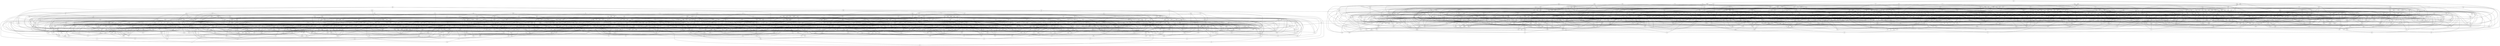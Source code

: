 graph {
  bbc -- dfj;
  bbc -- jkc;
  bbc -- lmb;
  bbc -- ltm;
  bbc -- psz;
  bbh -- gqr;
  bbh -- krt;
  bbh -- njv;
  bbh -- qkt;
  bbq -- dkm;
  bbq -- lrp;
  bbq -- pdb;
  bbq -- qfm;
  bbq -- rkh;
  bbq -- tlf;
  bbq -- xqk;
  bbt -- gpj;
  bbt -- grk;
  bbt -- gtt;
  bbt -- sgh;
  bcd -- bcm;
  bcd -- glv;
  bcd -- msr;
  bcd -- njs;
  bcj -- brg;
  bcj -- fzf;
  bcj -- rmm;
  bcj -- tct;
  bcm -- jjg;
  bcm -- scb;
  bcm -- sdk;
  bcm -- ttm;
  bcp -- bsq;
  bcp -- gnq;
  bcp -- grd;
  bcp -- gsr;
  bcp -- hrm;
  bcp -- rnk;
  bdf -- cvl;
  bdf -- gns;
  bdf -- hqg;
  bdf -- tlf;
  bdf -- xth;
  bdj -- dhf;
  bdj -- fhk;
  bdj -- hnq;
  bdj -- qgm;
  bdl -- cpn;
  bdl -- fcd;
  bdl -- hsf;
  bdl -- mfr;
  bdl -- xqs;
  bdq -- fxm;
  bdq -- psc;
  bdq -- qxt;
  bdq -- rhn;
  bdr -- fvz;
  bdr -- nxt;
  bdr -- qjh;
  bdr -- rqv;
  bfb -- gsc;
  bfb -- jzr;
  bfb -- mzf;
  bfb -- xfv;
  bfh -- czc;
  bfh -- lgg;
  bfh -- mbj;
  bfh -- xnd;
  bfj -- lrx;
  bfj -- nrn;
  bfj -- pvq;
  bfj -- xpf;
  bfk -- cbp;
  bfk -- cqd;
  bfk -- mlp;
  bfk -- vtz;
  bfn -- dxl;
  bfn -- hsr;
  bfn -- qrv;
  bfn -- ttn;
  bft -- rzq;
  bft -- vpz;
  bft -- xhh;
  bft -- zpl;
  bfx -- mpt;
  bfx -- pzj;
  bfx -- qsr;
  bfx -- sbl;
  bfx -- zbv;
  bfz -- dkm;
  bfz -- gbx;
  bfz -- qqg;
  bfz -- zjp;
  bgj -- dhl;
  bgj -- fkj;
  bgj -- ljt;
  bgj -- qgj;
  bgl -- mjn;
  bgl -- nxs;
  bgl -- vkv;
  bgl -- xjg;
  bgq -- gxd;
  bgq -- lzb;
  bgq -- qxc;
  bgq -- sqs;
  bhj -- mzf;
  bhj -- pkc;
  bhj -- rts;
  bhj -- smm;
  bhj -- zpr;
  bhs -- ggj;
  bhs -- ggr;
  bhs -- gkv;
  bhs -- mns;
  bjf -- cfg;
  bjf -- dsp;
  bjf -- ljf;
  bjf -- ljz;
  bjf -- lkr;
  bjk -- dhp;
  bjk -- hvx;
  bjk -- mqf;
  bjk -- sgc;
  bjk -- vkg;
  bjr -- jsd;
  bjr -- rkd;
  bjr -- vvj;
  bjr -- zbx;
  bkf -- cqd;
  bkf -- fmh;
  bkf -- fnk;
  bkf -- mcz;
  bkf -- nth;
  bkf -- rtc;
  bkj -- bzq;
  bkj -- nsc;
  bkj -- pzg;
  bkj -- sqp;
  bkj -- vhd;
  bkl -- cpb;
  bkl -- dkl;
  bkl -- hdv;
  bkl -- ntb;
  bkl -- xcf;
  bkq -- chr;
  bkq -- czz;
  bkq -- lgt;
  bkq -- szj;
  bkq -- vcg;
  bkv -- kjt;
  bkv -- kvg;
  bkv -- nhs;
  bkv -- nqc;
  blg -- gbx;
  blg -- mnp;
  blg -- xss;
  blg -- zvd;
  blh -- fxj;
  blh -- hrz;
  blh -- ksk;
  blh -- ljb;
  blh -- rnr;
  blj -- bpf;
  blj -- fdf;
  blj -- fkj;
  blj -- rlf;
  blk -- mlz;
  blk -- nzx;
  blk -- phv;
  blk -- xzh;
  blk -- zqm;
  bll -- dnf;
  bll -- mlp;
  bll -- tkq;
  bll -- xzj;
  bln -- rtc;
  bln -- tjp;
  bln -- zkr;
  bln -- zmx;
  blt -- hrh;
  blt -- tfb;
  blt -- tmf;
  blt -- xzm;
  blv -- kxg;
  blv -- mmk;
  blv -- qnm;
  blv -- qrc;
  bmb -- fzc;
  bmb -- jpk;
  bmb -- pkc;
  bmb -- vjn;
  bmd -- bsj;
  bmd -- cvc;
  bmd -- fhq;
  bmd -- ksk;
  bmd -- ngp;
  bmf -- mmq;
  bmf -- rtc;
  bmf -- xgr;
  bmf -- xzk;
  bmr -- lmz;
  bmr -- mph;
  bmr -- tcn;
  bmr -- xrn;
  bnj -- bvl;
  bnj -- kpc;
  bnj -- lrf;
  bnj -- spl;
  bnj -- trk;
  bnk -- cmn;
  bnk -- hdq;
  bnk -- ntt;
  bnk -- qsk;
  bns -- jpn;
  bns -- kxh;
  bns -- lkv;
  bns -- vnr;
  bpf -- lvp;
  bpf -- tjf;
  bpf -- ttm;
  bpg -- ckx;
  bpg -- cmf;
  bpg -- pkc;
  bpg -- plb;
  bpt -- jrr;
  bpt -- plj;
  bpt -- tdr;
  bpt -- tmb;
  bqd -- nsc;
  bqd -- rdb;
  bqd -- xpl;
  bqd -- zdx;
  bqf -- fpc;
  bqf -- fqf;
  bqf -- llk;
  bqf -- qlx;
  bqf -- vjz;
  bqh -- lkg;
  bqh -- lmb;
  bqh -- skh;
  bqh -- zxs;
  bql -- gng;
  bql -- jjp;
  bql -- lbq;
  bql -- ptc;
  bql -- zth;
  bqs -- pqg;
  bqs -- qmp;
  bqs -- tlt;
  bqs -- ttl;
  bqt -- mrx;
  bqt -- vrg;
  bqt -- xnd;
  bqt -- zpk;
  brc -- dcj;
  brc -- dgp;
  brc -- qfm;
  brc -- skb;
  brc -- tkz;
  brf -- dbx;
  brf -- hjp;
  brf -- mbk;
  brf -- nkh;
  brg -- lbg;
  brg -- nnc;
  brg -- rdd;
  brm -- bzr;
  brm -- gqc;
  brm -- kmn;
  brm -- qfm;
  brx -- jjf;
  brx -- ljg;
  brx -- tvq;
  brx -- zbc;
  bsb -- crf;
  bsb -- fjs;
  bsb -- sqs;
  bsb -- tgt;
  bsj -- fsd;
  bsj -- hfr;
  bsj -- lmv;
  bsj -- zzh;
  bsq -- cjq;
  bsq -- fqk;
  bsq -- krq;
  bsx -- ddl;
  bsx -- jds;
  bsx -- xzh;
  bsx -- zst;
  btn -- cxf;
  btn -- hsr;
  btn -- lrf;
  btn -- mcb;
  btn -- ndf;
  btq -- gzd;
  btq -- jzk;
  btq -- rnd;
  btq -- xqs;
  bvl -- gsv;
  bvl -- qgj;
  bvl -- xqg;
  bvm -- lmv;
  bvm -- mjz;
  bvm -- nmm;
  bvm -- sjq;
  bvm -- tpt;
  bvp -- grx;
  bvp -- gtd;
  bvp -- mrr;
  bvp -- rqq;
  bvx -- gsl;
  bvx -- sdf;
  bvx -- zbr;
  bvx -- zzd;
  bxp -- hdm;
  bxp -- mmv;
  bxp -- xxf;
  bxp -- zvd;
  bzf -- fhq;
  bzf -- hrv;
  bzf -- jtf;
  bzf -- mqt;
  bzf -- pbk;
  bzk -- mtg;
  bzk -- mvf;
  bzk -- sdr;
  bzk -- zqr;
  bzl -- gzl;
  bzl -- jpj;
  bzl -- kjl;
  bzl -- lmb;
  bzl -- pzv;
  bzm -- cks;
  bzm -- gmk;
  bzm -- krz;
  bzm -- tps;
  bzm -- zfq;
  bzn -- cmn;
  bzn -- ltv;
  bzn -- prz;
  bzn -- vlq;
  bzq -- qgc;
  bzq -- qrv;
  bzq -- xqk;
  bzr -- jhj;
  bzr -- lgm;
  bzr -- ndf;
  cbd -- cvl;
  cbd -- fdc;
  cbd -- fhg;
  cbd -- gzb;
  cbd -- mqz;
  cbd -- vnf;
  cbp -- dpd;
  cbp -- fnq;
  cbp -- kdx;
  cbp -- qdj;
  cbp -- rrb;
  cbr -- ckt;
  cbr -- cqj;
  cbr -- ddd;
  cbr -- plb;
  cbs -- qkk;
  cbs -- rnx;
  cbs -- tgl;
  cbs -- xcs;
  cbs -- zjr;
  cbt -- ccl;
  cbt -- cvl;
  cbt -- mfv;
  cbt -- vpb;
  cbz -- hfl;
  cbz -- hmz;
  cbz -- kxf;
  cbz -- lqs;
  cbz -- mhg;
  cbz -- pds;
  ccb -- mkj;
  ccb -- psx;
  ccb -- shq;
  ccb -- smc;
  ccb -- srl;
  ccb -- zpd;
  ccd -- hbs;
  ccd -- pkj;
  ccd -- qfx;
  ccd -- sqz;
  cck -- csj;
  cck -- ggc;
  cck -- ghz;
  cck -- gtd;
  cck -- kff;
  ccl -- dgp;
  ccl -- hrp;
  ccl -- mqs;
  ccl -- nrc;
  ccl -- rxj;
  ccl -- zlm;
  ccp -- dfc;
  ccp -- fgb;
  ccp -- fmf;
  ccp -- sbm;
  ccp -- tvq;
  ccq -- dlv;
  ccq -- dxg;
  ccq -- qcv;
  ccq -- qxt;
  cct -- dvd;
  cct -- fxj;
  cct -- kbq;
  cct -- lcr;
  cdj -- czv;
  cdj -- dkm;
  cdj -- kcv;
  cdj -- qdr;
  cdk -- jfk;
  cdk -- jpz;
  cdk -- jtf;
  cdk -- mrh;
  cdk -- nlp;
  cdk -- spm;
  cdl -- mnx;
  cdl -- qdj;
  cdl -- qlh;
  cdl -- rbh;
  cdl -- rfn;
  cdl -- tjs;
  cds -- dlg;
  cds -- gbd;
  cds -- jnd;
  cds -- krt;
  cds -- sgf;
  cdv -- kqb;
  cdv -- ksx;
  cdv -- rqv;
  cdv -- vkx;
  cfc -- dgn;
  cfc -- dnf;
  cfc -- qlh;
  cfc -- tbc;
  cfg -- hlz;
  cfg -- kmz;
  cfg -- lvv;
  cfg -- sxp;
  cfj -- glm;
  cfj -- qsl;
  cfj -- vdk;
  cfj -- vqm;
  cgd -- jdz;
  cgd -- qls;
  cgd -- tzs;
  cgd -- xtp;
  cgd -- zxp;
  cgz -- fxk;
  cgz -- lnx;
  cgz -- lzs;
  cgz -- zbc;
  chc -- grp;
  chc -- gsr;
  chc -- ntb;
  chc -- qqh;
  chc -- slt;
  chq -- pqn;
  chq -- qkk;
  chq -- sht;
  chq -- skv;
  chq -- vfz;
  chr -- dgm;
  chr -- jlr;
  chr -- kvr;
  chr -- zjm;
  cjm -- jhg;
  cjm -- ldd;
  cjm -- qpx;
  cjm -- xlk;
  cjq -- kdx;
  cjq -- pqn;
  cjq -- zpl;
  cjz -- gns;
  cjz -- lvp;
  cjz -- mpf;
  cjz -- pcl;
  ckm -- kxf;
  ckm -- mtg;
  ckm -- tcq;
  ckm -- vjs;
  ckm -- vnr;
  ckq -- hnb;
  ckq -- jdn;
  ckq -- jsg;
  ckq -- nhn;
  cks -- jpp;
  cks -- vcg;
  cks -- xbm;
  ckt -- jvk;
  ckt -- lkf;
  ckt -- nkt;
  ckt -- qgb;
  ckt -- tjf;
  ckx -- cms;
  ckx -- mdj;
  ckx -- tjj;
  cld -- cvh;
  cld -- ghm;
  cld -- pds;
  cld -- pvf;
  clf -- ktq;
  clf -- kxf;
  clf -- lbb;
  clf -- pmv;
  clf -- qpz;
  clf -- vnr;
  clf -- zdc;
  clj -- jdx;
  clj -- mtg;
  clj -- pgp;
  clj -- xmp;
  cln -- ktf;
  cln -- mfr;
  cln -- sqs;
  cln -- vdk;
  clt -- ltm;
  clt -- mpk;
  clt -- qxx;
  clt -- rvl;
  cmf -- ftg;
  cmf -- nlr;
  cmf -- xzh;
  cmn -- dnf;
  cmn -- qvb;
  cmn -- vqk;
  cms -- ggc;
  cms -- lkk;
  cms -- pvh;
  cms -- xmp;
  cnc -- ksz;
  cnc -- ngd;
  cnc -- qdh;
  cnc -- tdq;
  cnj -- mjk;
  cnj -- nlr;
  cnj -- qgc;
  cnj -- rqr;
  cns -- hdg;
  cns -- lld;
  cns -- xhh;
  cns -- ztt;
  cpb -- fjs;
  cpb -- lbt;
  cpb -- qlb;
  cpg -- cxb;
  cpg -- hjz;
  cpg -- vkz;
  cpg -- zbx;
  cpn -- lpp;
  cpn -- qcv;
  cpn -- rmx;
  cqd -- dzt;
  cqd -- vrg;
  cqj -- nrm;
  cqj -- nsd;
  cqj -- qzm;
  cqj -- xqc;
  cqn -- dgb;
  cqn -- dpj;
  cqn -- ghz;
  cqn -- sgs;
  cqx -- fpj;
  cqx -- jrm;
  cqx -- lkk;
  cqx -- mcn;
  cqz -- dlg;
  cqz -- dts;
  cqz -- gtd;
  cqz -- vpf;
  crd -- fsp;
  crd -- hfx;
  crd -- hsf;
  crd -- pxb;
  crf -- cxl;
  crf -- dhk;
  crf -- rxs;
  crq -- dkl;
  crq -- dnx;
  crq -- qzc;
  crq -- vqk;
  crr -- gns;
  crr -- jgp;
  crr -- qmp;
  crr -- vkf;
  crx -- fnq;
  crx -- ljn;
  crx -- nsx;
  crx -- nvp;
  crx -- xnl;
  csj -- jdz;
  csj -- lbz;
  csj -- rkb;
  csk -- fhq;
  csk -- jgm;
  csk -- nfm;
  csk -- ngn;
  csk -- xdk;
  csz -- gbd;
  csz -- lqq;
  csz -- mzf;
  csz -- xct;
  ctd -- dnn;
  ctd -- fzf;
  ctd -- gxp;
  ctd -- jdx;
  ctd -- vdn;
  ctf -- jdn;
  ctf -- mkq;
  ctf -- xdm;
  ctf -- zdb;
  ctq -- nph;
  ctq -- pbq;
  ctq -- xtp;
  ctq -- zcb;
  cts -- ktq;
  cts -- nrn;
  cts -- prv;
  cts -- qgb;
  cts -- tvt;
  cts -- vkf;
  ctv -- mlx;
  ctv -- qcv;
  ctv -- sld;
  ctv -- ztd;
  cvc -- hbl;
  cvc -- spq;
  cvc -- ssc;
  cvc -- tpf;
  cvh -- dmx;
  cvh -- jzr;
  cvh -- ndf;
  cvh -- pmx;
  cvl -- sdk;
  cvl -- xqp;
  cvm -- fjs;
  cvm -- qfg;
  cvm -- rbk;
  cvm -- tbk;
  cvt -- khq;
  cvt -- nsf;
  cvt -- rvl;
  cvt -- vtg;
  cxb -- hpq;
  cxb -- ndf;
  cxb -- rhc;
  cxd -- gvr;
  cxd -- hpx;
  cxd -- psc;
  cxd -- xgx;
  cxf -- ggd;
  cxf -- ggm;
  cxf -- jrb;
  cxf -- zdg;
  cxl -- gpl;
  cxl -- jhd;
  cxl -- qdh;
  cxl -- xlk;
  cxn -- lbv;
  cxn -- pjj;
  cxn -- skh;
  cxn -- slv;
  czc -- mpz;
  czc -- rbp;
  czc -- zpk;
  czd -- dhl;
  czd -- hgz;
  czd -- pmt;
  czd -- xss;
  czl -- jtf;
  czl -- txd;
  czl -- xrr;
  czl -- zrp;
  czr -- dps;
  czr -- gff;
  czr -- jjf;
  czr -- nvp;
  czv -- gpn;
  czv -- qlt;
  czv -- zqq;
  czz -- dpj;
  czz -- gpn;
  czz -- mfd;
  czz -- vjm;
  dbb -- llz;
  dbb -- nlq;
  dbb -- rcp;
  dbb -- tdv;
  dbb -- vpp;
  dbh -- fnk;
  dbh -- lqh;
  dbh -- qlb;
  dbh -- rqx;
  dbj -- jfc;
  dbj -- mgl;
  dbj -- mzq;
  dbj -- sqz;
  dbj -- xgm;
  dbj -- zms;
  dbl -- mfv;
  dbl -- stj;
  dbl -- txh;
  dbl -- xtb;
  dbn -- mfq;
  dbn -- qrt;
  dbn -- rpl;
  dbn -- tnf;
  dbx -- fnk;
  dbx -- pfb;
  dbx -- zvl;
  dch -- fsd;
  dch -- gzl;
  dch -- lxv;
  dch -- mlp;
  dch -- nsx;
  dcj -- gxp;
  dcj -- vlb;
  dcj -- xsx;
  dcl -- qbt;
  dcl -- rln;
  dcl -- tpf;
  dcl -- xcs;
  dcs -- gzb;
  dcs -- mtb;
  dcs -- pkz;
  dcs -- rkh;
  dcs -- vzr;
  ddd -- jxs;
  ddd -- vjn;
  ddd -- vtm;
  ddf -- ddl;
  ddf -- fbk;
  ddf -- fkx;
  ddf -- hln;
  ddf -- pkq;
  ddl -- dlz;
  ddl -- qfx;
  ddn -- dpg;
  ddn -- ggc;
  ddn -- lkq;
  ddn -- shl;
  ddv -- jdj;
  ddv -- ljm;
  ddv -- qfg;
  ddv -- srr;
  dfc -- dgx;
  dfc -- lgg;
  dfc -- pfz;
  dfc -- xxm;
  dfh -- gzh;
  dfh -- jkl;
  dfh -- zbv;
  dfh -- zsv;
  dfj -- hpx;
  dfj -- qzc;
  dfj -- rgf;
  dfj -- xzk;
  dfk -- ksx;
  dfk -- mcg;
  dfk -- pxs;
  dfk -- xtk;
  dfr -- gnq;
  dfr -- mqx;
  dfr -- pnz;
  dfr -- vls;
  dgb -- pds;
  dgb -- pvq;
  dgb -- zpd;
  dgm -- gzv;
  dgm -- rxz;
  dgm -- vgg;
  dgn -- gcj;
  dgn -- vfd;
  dgn -- xnd;
  dgp -- njs;
  dgp -- pbq;
  dgx -- fsp;
  dgx -- jvt;
  dgx -- ksk;
  dgx -- nnn;
  dgx -- qpx;
  dgx -- zpk;
  dhf -- drz;
  dhf -- dvd;
  dhf -- vns;
  dhh -- fbk;
  dhh -- jmb;
  dhh -- mgl;
  dhh -- sdk;
  dhh -- ttt;
  dhk -- gxd;
  dhk -- jdn;
  dhk -- mpk;
  dhk -- xdb;
  dhl -- dxl;
  dhl -- mcn;
  dhl -- qmp;
  dhp -- gmt;
  dhp -- kfl;
  dhp -- xdh;
  dhp -- zzh;
  dhq -- kvx;
  dhq -- kzx;
  dhq -- mbj;
  dhq -- pgc;
  djc -- dkg;
  djc -- gzh;
  djc -- rts;
  djc -- sdk;
  dkc -- lpk;
  dkc -- nfh;
  dkc -- psf;
  dkc -- rxj;
  dkc -- rxz;
  dkg -- ndb;
  dkg -- spz;
  dkg -- xvb;
  dkg -- zst;
  dkl -- tbh;
  dkl -- xsv;
  dkl -- xzj;
  dkm -- kxh;
  dkm -- nbt;
  dkm -- nzt;
  dkt -- hdl;
  dkt -- lbg;
  dkt -- nnc;
  dkt -- qrc;
  dkx -- fqr;
  dkx -- mfk;
  dkx -- nvr;
  dkx -- qvr;
  dkx -- rnr;
  dlf -- kbp;
  dlf -- khp;
  dlf -- mzj;
  dlf -- xfm;
  dlg -- hqg;
  dlg -- rsr;
  dlk -- hsz;
  dlk -- jrd;
  dlk -- lxl;
  dlk -- xld;
  dlt -- fdf;
  dlt -- gdg;
  dlt -- hjv;
  dlt -- mzs;
  dlt -- xhm;
  dlv -- dtg;
  dlv -- tqh;
  dlv -- zxs;
  dlz -- gzz;
  dlz -- lkf;
  dlz -- qrp;
  dlz -- rdq;
  dlz -- txz;
  dlz -- zrr;
  dmx -- fkx;
  dmx -- mzf;
  dmx -- nfj;
  dnf -- vrg;
  dnj -- gqc;
  dnj -- rpt;
  dnj -- skf;
  dnj -- zdc;
  dnl -- gbx;
  dnl -- hxq;
  dnl -- ttl;
  dnl -- zqr;
  dnn -- lkk;
  dnn -- ngb;
  dnn -- xlb;
  dnq -- mnx;
  dnq -- nkh;
  dnq -- sfr;
  dnq -- vbv;
  dnt -- fmj;
  dnt -- mpz;
  dnt -- qsk;
  dnt -- tsq;
  dnx -- gsl;
  dnx -- hrm;
  dnx -- spq;
  dpd -- hhj;
  dpd -- ppz;
  dpd -- xdh;
  dpg -- psf;
  dpg -- rqq;
  dpg -- tqh;
  dpj -- fjm;
  dpj -- gjf;
  dpj -- gsc;
  dpj -- rtb;
  dpn -- hhq;
  dpn -- jhd;
  dpn -- pqx;
  dpn -- tds;
  dps -- ksm;
  dps -- nlq;
  dps -- qjj;
  dps -- tln;
  dpz -- fln;
  dpz -- hlz;
  dpz -- ndv;
  dpz -- sfj;
  dqn -- nzl;
  dqn -- txd;
  dqn -- xfm;
  dqn -- xlc;
  drn -- mdg;
  drn -- nbh;
  drn -- nxt;
  drn -- rxs;
  drn -- stt;
  drr -- knv;
  drr -- mtb;
  drr -- nfd;
  drr -- xtp;
  drr -- zsk;
  drz -- dtc;
  drz -- nss;
  drz -- vpn;
  dsm -- hvx;
  dsm -- jsx;
  dsm -- vvf;
  dsm -- xpz;
  dsp -- ggd;
  dsp -- hbs;
  dsp -- zjm;
  dtc -- nxd;
  dtc -- nxs;
  dtc -- vpq;
  dtg -- ltm;
  dtg -- rnx;
  dtg -- rqm;
  dth -- lnb;
  dth -- lrs;
  dth -- mkh;
  dth -- vcn;
  dts -- fpj;
  dts -- fxd;
  dts -- gqr;
  dts -- tkr;
  dts -- zpm;
  dvd -- fnc;
  dvd -- mbk;
  dvd -- szp;
  dvd -- szz;
  dvk -- fzf;
  dvk -- kpc;
  dvk -- rpt;
  dvk -- tkr;
  dxg -- fqs;
  dxg -- fxp;
  dxg -- grk;
  dxg -- xlr;
  dxl -- gjf;
  dxl -- zqq;
  dxq -- fkv;
  dxq -- fxk;
  dxq -- hrk;
  dxq -- sxv;
  dzp -- lfj;
  dzp -- pht;
  dzp -- qch;
  dzp -- vcn;
  dzp -- vtm;
  dzt -- fzz;
  dzt -- jvd;
  dzt -- kqb;
  dzv -- ghz;
  dzv -- qpz;
  dzv -- ssj;
  dzv -- tlj;
  dzz -- gqc;
  dzz -- jrm;
  dzz -- qkt;
  dzz -- tjf;
  fbc -- ktf;
  fbc -- mrx;
  fbc -- ndr;
  fbc -- xjf;
  fbk -- qzt;
  fbk -- trg;
  fbp -- fxp;
  fbp -- nnv;
  fbp -- qjj;
  fbp -- qvb;
  fbq -- fvp;
  fbq -- gqf;
  fbq -- mtb;
  fbq -- xgl;
  fbr -- fkd;
  fbr -- fzb;
  fbr -- hcq;
  fbr -- jhd;
  fbr -- xzk;
  fbt -- lkf;
  fbt -- mmv;
  fbt -- qbm;
  fbt -- qzm;
  fbt -- zss;
  fcd -- qxx;
  fcd -- thv;
  fcd -- vvc;
  fcm -- hnb;
  fcm -- jpq;
  fcm -- jpz;
  fcm -- zbr;
  fcp -- ggr;
  fcp -- jjr;
  fcp -- nkl;
  fcp -- zpd;
  fcv -- kcp;
  fcv -- mmk;
  fcv -- tnd;
  fcv -- zlc;
  fcz -- fmt;
  fcz -- fps;
  fcz -- pgt;
  fcz -- qrq;
  fdc -- jxs;
  fdc -- lxl;
  fdc -- ptc;
  fdc -- skf;
  fdc -- vzq;
  fdf -- kbz;
  fdf -- rbc;
  fdf -- rdd;
  fdg -- ghl;
  fdg -- lhf;
  fdg -- nnn;
  fdg -- prh;
  fdg -- trz;
  fdh -- hpx;
  fdh -- mxl;
  fdh -- sbr;
  fdh -- vpt;
  fdk -- nhs;
  fdk -- nnv;
  fdk -- slt;
  fdk -- vls;
  fdl -- kbk;
  fdl -- lrr;
  fdl -- tfr;
  fdl -- xjr;
  fdl -- xnz;
  fdt -- fmt;
  fdt -- ksz;
  fdt -- sfr;
  fdt -- tsq;
  fdx -- hcr;
  fdx -- jvd;
  fdx -- zmc;
  fdx -- zxg;
  ffd -- lgm;
  ffd -- mkl;
  ffd -- nxz;
  ffd -- xlb;
  ffp -- fzz;
  ffp -- hvx;
  ffp -- rzb;
  ffp -- vvc;
  ffv -- hjv;
  ffv -- jxj;
  ffv -- nnp;
  ffv -- pdb;
  ffv -- qzt;
  ffv -- tkr;
  ffv -- zmd;
  fgb -- htc;
  fgb -- vfd;
  fgb -- vqg;
  fgh -- hfk;
  fgh -- hlt;
  fgh -- nqc;
  fgh -- pnt;
  fgl -- flh;
  fgl -- khp;
  fgl -- vff;
  fgl -- zzd;
  fhg -- gjk;
  fhg -- lnb;
  fhg -- nlr;
  fhk -- fkq;
  fhk -- khq;
  fhk -- ptl;
  fhk -- zvz;
  fhl -- hvx;
  fhl -- lsv;
  fhl -- vhk;
  fhl -- zhl;
  fhn -- fvl;
  fhn -- hnp;
  fhn -- tkq;
  fhn -- ttv;
  fhq -- fqf;
  fhq -- ljk;
  fhq -- prz;
  fhq -- xtq;
  fjd -- ftg;
  fjd -- glv;
  fjd -- hgz;
  fjd -- jqb;
  fjd -- lrp;
  fjm -- hfl;
  fjm -- lrr;
  fjm -- zml;
  fjs -- fkv;
  fjs -- fzb;
  fkd -- jms;
  fkd -- qsl;
  fkd -- qtg;
  fkd -- sqs;
  fkj -- lhs;
  fkj -- znj;
  fkn -- gfc;
  fkn -- gng;
  fkn -- lpq;
  fkn -- nsz;
  fkn -- qgb;
  fkn -- scb;
  fkp -- jrd;
  fkp -- nzx;
  fkp -- psx;
  fkp -- slm;
  fkq -- fmt;
  fkq -- ngn;
  fkq -- xcf;
  fkv -- mjd;
  fkv -- qlh;
  fkx -- nxb;
  fkx -- qpz;
  fkx -- qsr;
  flg -- fnm;
  flg -- kmx;
  flg -- mfq;
  flg -- qjh;
  flh -- ktf;
  flh -- nhn;
  flh -- prp;
  flh -- sxn;
  flh -- tbh;
  fll -- slv;
  fll -- tbc;
  fll -- tbx;
  fll -- xxc;
  fln -- rts;
  fln -- ssn;
  fln -- vvx;
  flv -- kqr;
  flv -- mfq;
  flv -- pkr;
  flv -- rrb;
  flv -- zfn;
  fmf -- hqr;
  fmf -- lmf;
  fmf -- snf;
  fmf -- vff;
  fmf -- zdm;
  fmf -- zrf;
  fmh -- mcv;
  fmh -- sxn;
  fmh -- xqs;
  fmh -- zmq;
  fmj -- ftm;
  fmj -- kqm;
  fmj -- rbp;
  fmq -- grd;
  fmq -- gzd;
  fmq -- hnp;
  fmq -- rhj;
  fmt -- lck;
  fmt -- nbh;
  fmt -- qqq;
  fmv -- fqk;
  fmv -- gff;
  fmv -- qfd;
  fmv -- vvc;
  fmv -- xlc;
  fnc -- lcj;
  fnc -- ncp;
  fnc -- pkr;
  fnj -- jlp;
  fnj -- szz;
  fnj -- xdm;
  fnj -- xhj;
  fnk -- ljg;
  fnk -- zmx;
  fnm -- ksm;
  fnm -- nmm;
  fnm -- rvn;
  fnm -- szz;
  fnp -- pmv;
  fnp -- prk;
  fnp -- rlh;
  fnp -- xpf;
  fnq -- fxj;
  fnq -- hdc;
  fnx -- jkh;
  fnx -- kxg;
  fnx -- pcr;
  fnx -- tfd;
  fnx -- vqv;
  fnx -- zpd;
  fpc -- tcx;
  fpc -- vpt;
  fpc -- zkr;
  fpg -- hdl;
  fpg -- lrs;
  fpg -- psx;
  fpg -- xth;
  fpg -- zlc;
  fpj -- mcq;
  fpj -- smc;
  fpk -- ghz;
  fpk -- qqg;
  fpk -- xxf;
  fpk -- zjp;
  fpp -- mfk;
  fpp -- qgp;
  fpp -- tmh;
  fpp -- xjn;
  fps -- kfb;
  fps -- rnk;
  fps -- vzn;
  fqf -- sbg;
  fqf -- tln;
  fqf -- zng;
  fqk -- glm;
  fqk -- rqm;
  fqk -- tfc;
  fqn -- gzp;
  fqn -- ljt;
  fqn -- ndh;
  fqn -- phd;
  fqn -- tlk;
  fqr -- kkb;
  fqr -- lbv;
  fqr -- mdb;
  fqr -- qgf;
  fqr -- tqp;
  fqs -- jhg;
  fqs -- skp;
  fqs -- vrd;
  frd -- ljn;
  frd -- llg;
  frd -- nmm;
  frd -- zfb;
  frh -- mdg;
  frh -- mrx;
  frh -- nkh;
  frh -- xhg;
  frn -- jnn;
  frn -- ksd;
  frn -- tqh;
  frn -- zxf;
  fsd -- hqh;
  fsd -- qfq;
  fsd -- tfg;
  fsg -- gfb;
  fsg -- gzl;
  fsg -- qgf;
  fsg -- qxm;
  fsg -- tqm;
  fsp -- sht;
  fsp -- xmb;
  ftc -- gbx;
  ftc -- hqn;
  ftc -- jjr;
  ftc -- qnm;
  ftc -- rvf;
  ftg -- jzr;
  ftg -- kvr;
  ftg -- nvv;
  ftm -- gfb;
  ftm -- pgc;
  ftm -- tdm;
  ftr -- ssm;
  ftr -- vdk;
  ftr -- vqg;
  ftr -- zpk;
  fvl -- gff;
  fvl -- hcz;
  fvl -- xjn;
  fvl -- xtq;
  fvl -- xtv;
  fvp -- nbt;
  fvp -- scb;
  fvp -- tzm;
  fvz -- kbq;
  fvz -- ljd;
  fvz -- vvf;
  fxd -- kbk;
  fxd -- qzz;
  fxd -- rdd;
  fxj -- gmd;
  fxk -- gff;
  fxk -- gzr;
  fxm -- qjh;
  fxm -- qzc;
  fxm -- tbh;
  fxp -- rfx;
  fxp -- vhv;
  fzb -- hqr;
  fzb -- jvc;
  fzc -- kpc;
  fzc -- pkz;
  fzc -- rlh;
  fzf -- gnp;
  fzf -- sbl;
  fzz -- hhq;
  fzz -- kqr;
  fzz -- lnx;
  gbd -- jjq;
  gbd -- zzg;
  gbx -- lpq;
  gbx -- nnr;
  gbx -- pht;
  gbx -- zst;
  gcb -- lbb;
  gcb -- lqq;
  gcb -- nrn;
  gcb -- zlk;
  gcj -- hbk;
  gcj -- qcv;
  gcj -- qsf;
  gcj -- xsv;
  gcv -- jck;
  gcv -- ncz;
  gcv -- pkz;
  gcv -- sdk;
  gcz -- gmt;
  gcz -- jrl;
  gcz -- lcl;
  gcz -- tfb;
  gdg -- gvg;
  gdg -- skt;
  gdg -- vxm;
  gdg -- zjm;
  gdh -- lxl;
  gdh -- ssl;
  gdh -- tcn;
  gdh -- tqc;
  gdr -- gjx;
  gdr -- hkd;
  gdr -- psk;
  gdr -- ssm;
  gdr -- tfg;
  gfb -- mtp;
  gfb -- rtc;
  gfb -- sxz;
  gfb -- tpt;
  gfb -- vdk;
  gfb -- xdb;
  gfb -- zzd;
  gfc -- hbs;
  gfc -- kbl;
  gfc -- vtr;
  ggc -- jsr;
  ggc -- ngp;
  ggc -- qnm;
  ggd -- gjf;
  ggd -- pqg;
  ggj -- txf;
  ggj -- vlb;
  ggj -- xcg;
  ggm -- kht;
  ggm -- lfd;
  ggm -- nfd;
  ggr -- gkv;
  ggr -- hxq;
  ggr -- jrm;
  ggr -- txf;
  ggr -- zpm;
  ghc -- lxr;
  ghc -- mdb;
  ghc -- nzl;
  ghc -- sdf;
  ghc -- sld;
  ghl -- mqf;
  ghl -- svf;
  ghl -- vdk;
  ghm -- nzt;
  ghm -- pcl;
  ghm -- pfp;
  ghm -- sdr;
  ghz -- qls;
  gjb -- pll;
  gjb -- slt;
  gjb -- xgx;
  gjb -- zvz;
  gjf -- hqg;
  gjf -- khc;
  gjf -- vjn;
  gjf -- xcg;
  gjk -- mzh;
  gjk -- ncf;
  gjk -- tzk;
  gjp -- hcq;
  gjp -- lks;
  gjp -- mcz;
  gjp -- tkq;
  gjx -- ljb;
  gjx -- qtg;
  gjx -- rgf;
  gkv -- hdm;
  gkv -- mlb;
  gkv -- vxp;
  glm -- ldl;
  glm -- lsv;
  glp -- klm;
  glp -- lcj;
  glp -- tln;
  glp -- zfb;
  glv -- qks;
  glv -- smd;
  glv -- xmn;
  glz -- jjq;
  glz -- nvd;
  glz -- pgp;
  glz -- sdz;
  gmd -- hfx;
  gmd -- nsx;
  gmd -- qxx;
  gmk -- khz;
  gmk -- mlb;
  gmk -- nlf;
  gmk -- vnf;
  gmk -- xmj;
  gmt -- lpp;
  gmt -- plt;
  gmt -- tln;
  gnf -- hrh;
  gnf -- ltx;
  gnf -- rhn;
  gnf -- skv;
  gnf -- tbn;
  gnf -- vzn;
  gng -- jhj;
  gng -- jkg;
  gnp -- jkg;
  gnp -- tkx;
  gnp -- tmq;
  gnq -- hfx;
  gnq -- lbt;
  gnq -- rdr;
  gnr -- khn;
  gnr -- rbd;
  gnr -- vls;
  gnr -- xlr;
  gns -- gpq;
  gpf -- hlz;
  gpf -- kfz;
  gpf -- pxt;
  gpf -- tkr;
  gpj -- lcg;
  gpj -- lsz;
  gpj -- vqt;
  gpl -- lld;
  gpl -- tfv;
  gpl -- zkg;
  gpn -- hbq;
  gpn -- jxv;
  gpn -- nbd;
  gpq -- jpk;
  gpq -- lhr;
  gpq -- nlf;
  gqc -- jfc;
  gqc -- vbb;
  gqf -- mdj;
  gqf -- mmp;
  gqf -- nkt;
  gqf -- smc;
  gqr -- kcp;
  gqr -- lbq;
  gqr -- pxt;
  gqt -- hpp;
  gqt -- mtp;
  gqt -- sdb;
  gqt -- szh;
  gqt -- zfn;
  grd -- jfg;
  grd -- qgm;
  grd -- tqr;
  grk -- mrh;
  grk -- qmh;
  grk -- xxm;
  grl -- grp;
  grl -- pnz;
  grl -- szp;
  grl -- zbp;
  grp -- ldl;
  grp -- nqc;
  grx -- jsr;
  grx -- qfx;
  grx -- xzr;
  gsc -- nrm;
  gsc -- spt;
  gsc -- xfv;
  gsl -- xdb;
  gsl -- xpm;
  gsr -- ksx;
  gsr -- ltx;
  gsv -- lbg;
  gsv -- pkz;
  gsv -- tnd;
  gsv -- vtc;
  gsv -- zsv;
  gtd -- vjn;
  gtd -- vtc;
  gtt -- kzg;
  gtt -- spm;
  gtt -- vpn;
  gvg -- lnh;
  gvg -- lvv;
  gvg -- npj;
  gvg -- nsc;
  gvr -- jrl;
  gvr -- kbs;
  gvr -- qlq;
  gvv -- hdg;
  gvv -- htc;
  gvv -- rvn;
  gvv -- tgc;
  gxd -- nmm;
  gxd -- pbn;
  gxp -- lrr;
  gxp -- mkj;
  gxp -- rjz;
  gxp -- sdz;
  gzb -- kmz;
  gzb -- mlh;
  gzb -- zqm;
  gzd -- hbl;
  gzd -- tnp;
  gzf -- hfl;
  gzf -- lfd;
  gzf -- txh;
  gzf -- zqm;
  gzh -- hnf;
  gzh -- qmr;
  gzl -- vpq;
  gzp -- kmn;
  gzp -- thh;
  gzp -- vgd;
  gzr -- lzb;
  gzr -- mrx;
  gzr -- sgh;
  gzr -- srh;
  gzv -- lkz;
  gzv -- ppp;
  gzv -- xkh;
  gzv -- zvd;
  gzv -- zzg;
  gzz -- krz;
  gzz -- mfd;
  gzz -- qjr;
  gzz -- rvf;
  hbk -- prp;
  hbk -- qfj;
  hbk -- xxc;
  hbl -- qlx;
  hbl -- zfn;
  hbl -- zsh;
  hbq -- kks;
  hbq -- ngp;
  hbq -- npj;
  hbq -- tlj;
  hbs -- qgj;
  hcm -- hkr;
  hcm -- hsf;
  hcm -- jms;
  hcm -- rqg;
  hcm -- tbk;
  hcm -- vpn;
  hcn -- kbv;
  hcn -- kfb;
  hcn -- nxt;
  hcn -- xxz;
  hcq -- lsl;
  hcq -- tqp;
  hcr -- kcz;
  hcr -- ljm;
  hcr -- mdb;
  hcr -- rvl;
  hcr -- xhg;
  hcz -- pqx;
  hcz -- zhp;
  hcz -- zrp;
  hdc -- jpj;
  hdc -- kkj;
  hdc -- kld;
  hdg -- mlp;
  hdg -- xdj;
  hdl -- nmn;
  hdl -- xrs;
  hdl -- xsx;
  hdm -- jbf;
  hdm -- kfm;
  hdq -- kvg;
  hdq -- lhf;
  hdq -- lnx;
  hdq -- rxp;
  hdq -- zdb;
  hdv -- jvf;
  hdv -- pdh;
  hdv -- xjn;
  hfg -- ksz;
  hfg -- lqr;
  hfg -- qlq;
  hfg -- spd;
  hfg -- ztd;
  hfk -- htc;
  hfk -- nnn;
  hfk -- qqr;
  hfl -- spl;
  hfr -- hjh;
  hfr -- tqm;
  hfr -- vpq;
  hfx -- jlp;
  hgb -- rgx;
  hgb -- scc;
  hgb -- shq;
  hgb -- zsk;
  hgz -- khz;
  hgz -- qfx;
  hhj -- ntg;
  hhj -- plh;
  hhj -- pqn;
  hhj -- zxs;
  hhq -- sxv;
  hhq -- tpt;
  hjc -- llf;
  hjc -- qxz;
  hjc -- tll;
  hjc -- tsq;
  hjd -- lpk;
  hjd -- qjr;
  hjd -- qmr;
  hjd -- qpz;
  hjh -- kcz;
  hjh -- lcr;
  hjh -- pqj;
  hjh -- qfd;
  hjh -- qpx;
  hjp -- hlt;
  hjp -- rdr;
  hjp -- zjr;
  hjr -- jbh;
  hjr -- qfj;
  hjr -- vpz;
  hjr -- zxc;
  hjv -- lnp;
  hjv -- xqk;
  hjz -- lqm;
  hjz -- njs;
  hjz -- nnx;
  hkd -- nvp;
  hkd -- vqk;
  hkd -- zxg;
  hkr -- pnz;
  hkr -- qsf;
  hkr -- tlz;
  hkr -- xdj;
  hln -- npj;
  hln -- qch;
  hln -- zzg;
  hlt -- kbs;
  hlt -- sdf;
  hlt -- tgl;
  hlz -- lvp;
  hlz -- nsz;
  hlz -- qkt;
  hmz -- nnx;
  hmz -- sqz;
  hmz -- zgd;
  hnb -- klm;
  hnb -- qqr;
  hnf -- nnr;
  hnf -- qmr;
  hnf -- xtb;
  hnf -- zcb;
  hnl -- kpc;
  hnl -- nrh;
  hnl -- sjk;
  hnl -- tzz;
  hnp -- nxd;
  hnp -- ptl;
  hnq -- hqr;
  hnq -- jsx;
  hnq -- nvr;
  hnv -- khq;
  hnv -- qpx;
  hnv -- tgl;
  hnv -- xzm;
  hnz -- lpq;
  hnz -- mpt;
  hnz -- rsr;
  hnz -- vjd;
  hpk -- pmz;
  hpk -- spt;
  hpk -- trk;
  hpk -- vkz;
  hpp -- lpz;
  hpp -- ttk;
  hpp -- txd;
  hpq -- jhf;
  hpq -- jkb;
  hpq -- jrd;
  hpq -- vkb;
  hpx -- lzs;
  hpx -- qlq;
  hpx -- xhj;
  hqg -- pzc;
  hqg -- zhk;
  hqh -- lsl;
  hqh -- mrx;
  hqh -- sgg;
  hqn -- mcb;
  hqn -- qmp;
  hqn -- zdg;
  hqr -- pzv;
  hqr -- xpz;
  hrh -- psk;
  hrh -- qpx;
  hrk -- ngd;
  hrk -- pjj;
  hrk -- zfb;
  hrm -- lck;
  hrm -- zmx;
  hrn -- qbq;
  hrn -- sjz;
  hrn -- tfc;
  hrn -- thv;
  hrp -- nmd;
  hrp -- rsg;
  hrp -- tlk;
  hrp -- vxn;
  hrv -- pqx;
  hrv -- tjp;
  hrv -- xpm;
  hrz -- njf;
  hrz -- tbp;
  hrz -- thv;
  hsc -- jhz;
  hsc -- mzt;
  hsc -- pcm;
  hsc -- trk;
  hsf -- kdx;
  hsr -- lrr;
  hsr -- rvf;
  hsz -- jck;
  hsz -- jrb;
  hsz -- kff;
  htc -- ntt;
  htc -- vhk;
  htf -- mcb;
  htf -- mlb;
  htf -- pkc;
  htf -- xlb;
  htt -- sxz;
  htt -- tmh;
  htt -- tnf;
  htt -- vns;
  htt -- zng;
  hvx -- vqm;
  hxn -- kqt;
  hxn -- mzj;
  hxn -- psk;
  hxn -- sgz;
  hxq -- jmc;
  hxq -- msr;
  hxq -- rqp;
  jbf -- lrs;
  jbf -- lxx;
  jbf -- ssn;
  jbh -- mcv;
  jbh -- tcg;
  jbh -- xlk;
  jbl -- kbs;
  jbl -- mpz;
  jbl -- qbq;
  jbl -- tbp;
  jbt -- lbz;
  jbt -- lqs;
  jbt -- psx;
  jbt -- zjp;
  jck -- kfz;
  jck -- kht;
  jdf -- jkb;
  jdf -- jxr;
  jdf -- jxv;
  jdf -- rlh;
  jdf -- sqf;
  jdf -- thx;
  jdh -- nnp;
  jdh -- pht;
  jdh -- qjr;
  jdh -- tmm;
  jdh -- xzr;
  jdj -- prc;
  jdj -- rmr;
  jdj -- tlz;
  jdn -- xlc;
  jdn -- xtk;
  jds -- jxj;
  jds -- khc;
  jds -- ssn;
  jdx -- jtm;
  jdx -- mjk;
  jdx -- xsx;
  jdz -- lqs;
  jdz -- ndb;
  jfc -- qpg;
  jfc -- rgx;
  jfg -- kbs;
  jfg -- mcv;
  jfg -- qsf;
  jfg -- sbg;
  jfk -- ksz;
  jfk -- vbk;
  jfk -- vfd;
  jfv -- kbp;
  jfv -- ltx;
  jfv -- mmq;
  jfv -- vrd;
  jgm -- kzg;
  jgm -- phg;
  jgm -- qvr;
  jgm -- svp;
  jgp -- lgc;
  jgp -- nrn;
  jgp -- nxz;
  jgp -- tbv;
  jgp -- xpl;
  jhd -- mbj;
  jhd -- rvc;
  jhf -- krt;
  jhf -- rnh;
  jhf -- scc;
  jhf -- tjg;
  jhg -- ksx;
  jhg -- mzj;
  jhg -- nqt;
  jhg -- snd;
  jhg -- zmc;
  jhj -- jkh;
  jhj -- nfd;
  jhq -- kks;
  jhq -- sqp;
  jhq -- xgl;
  jhq -- xsx;
  jhq -- zdt;
  jhq -- zmd;
  jhz -- kcp;
  jhz -- sgf;
  jhz -- tht;
  jjf -- mcv;
  jjf -- qfq;
  jjf -- qvr;
  jjg -- ngb;
  jjg -- skt;
  jjg -- szj;
  jjp -- lhs;
  jjp -- mqs;
  jjp -- rkh;
  jjq -- pld;
  jjq -- snz;
  jjq -- vnq;
  jjr -- jmc;
  jjr -- rnh;
  jjr -- tjg;
  jkb -- mkl;
  jkb -- zdx;
  jkc -- knh;
  jkc -- mqx;
  jkc -- plt;
  jkc -- xsf;
  jkf -- lkr;
  jkf -- qnm;
  jkf -- sdz;
  jkf -- sfj;
  jkf -- zth;
  jkg -- tfr;
  jkg -- vbm;
  jkg -- vjm;
  jkh -- kfz;
  jkh -- xjj;
  jkl -- lkk;
  jkl -- xgm;
  jkl -- zdc;
  jlj -- lqb;
  jlj -- psc;
  jlj -- psz;
  jlj -- rkq;
  jlk -- kml;
  jlk -- ljk;
  jlk -- pnz;
  jlk -- rmx;
  jlp -- plt;
  jlp -- xsl;
  jlr -- lrs;
  jlr -- sqf;
  jlr -- vkz;
  jmb -- lgt;
  jmb -- qlt;
  jmb -- qmr;
  jmc -- rpm;
  jmc -- tzk;
  jms -- spv;
  jms -- trc;
  jnd -- jpn;
  jnd -- knd;
  jnd -- pmh;
  jnf -- lmz;
  jnf -- ncf;
  jnf -- nsv;
  jnf -- qff;
  jnf -- zss;
  jnn -- pnl;
  jnn -- rkb;
  jnn -- zlk;
  jnv -- qgm;
  jnv -- sgh;
  jnv -- vqt;
  jnv -- xsz;
  jpd -- kqb;
  jpd -- kzg;
  jpd -- qxt;
  jpd -- ztd;
  jpj -- ljm;
  jpj -- mcg;
  jpj -- nqt;
  jpk -- mzs;
  jpk -- qgj;
  jpn -- qrp;
  jpn -- rzp;
  jpp -- thh;
  jpp -- txf;
  jpp -- xrb;
  jpq -- jpz;
  jpq -- ntf;
  jpq -- tgt;
  jpz -- xfh;
  jqb -- jvb;
  jqb -- lxm;
  jqb -- nbc;
  jqf -- ksj;
  jqf -- sgc;
  jqf -- vkl;
  jqf -- zvz;
  jqk -- kjt;
  jqk -- pmf;
  jqk -- qfj;
  jqk -- zvz;
  jql -- qjj;
  jql -- rxk;
  jql -- xpm;
  jql -- zrp;
  jrb -- nkt;
  jrb -- srt;
  jrc -- nxb;
  jrc -- rxz;
  jrc -- slm;
  jrc -- ssl;
  jrc -- vxp;
  jrc -- zqr;
  jrd -- lqq;
  jrl -- mtp;
  jrl -- ngn;
  jrl -- qsf;
  jrl -- szt;
  jrm -- tzm;
  jrr -- kcg;
  jrr -- rqg;
  jrr -- tll;
  jrx -- lbz;
  jrx -- lxl;
  jrx -- sdr;
  jrx -- vtr;
  jsd -- qnj;
  jsd -- vbm;
  jsd -- vnr;
  jsg -- nrl;
  jsg -- tpp;
  jsg -- tzd;
  jsr -- nrh;
  jsr -- nsd;
  jsr -- slm;
  jsr -- txx;
  jsx -- qgf;
  jsx -- xqs;
  jtf -- sbg;
  jtf -- vrd;
  jtl -- lld;
  jtl -- lrc;
  jtl -- qgf;
  jtl -- sjz;
  jtl -- zdh;
  jtm -- mkl;
  jtm -- prv;
  jtm -- ttb;
  jvb -- pzj;
  jvb -- vkf;
  jvb -- vtr;
  jvb -- xvb;
  jvc -- lsl;
  jvc -- spv;
  jvc -- vzm;
  jvd -- kcz;
  jvd -- rxk;
  jvf -- kzq;
  jvf -- nss;
  jvf -- qrt;
  jvk -- pcm;
  jvk -- qzt;
  jvk -- scc;
  jvt -- kzq;
  jvt -- nhn;
  jvt -- rvc;
  jxj -- qbm;
  jxj -- rdq;
  jxj -- tcn;
  jxr -- mzs;
  jxr -- skf;
  jxr -- ssn;
  jxs -- jzg;
  jxs -- zdx;
  jxv -- rgn;
  jxv -- rjn;
  jzg -- mpt;
  jzg -- qzm;
  jzg -- tlf;
  jzk -- kfb;
  jzk -- qgp;
  jzk -- tbj;
  jzr -- nkl;
  jzz -- lck;
  jzz -- pfb;
  jzz -- qxx;
  jzz -- tdm;
  kbk -- vzr;
  kbk -- xrn;
  kbl -- mlm;
  kbl -- sxq;
  kbl -- tct;
  kbl -- zqm;
  kbp -- kcg;
  kbp -- pll;
  kbp -- szz;
  kbp -- zlq;
  kbq -- mjd;
  kbq -- qxz;
  kbs -- lmb;
  kbv -- klm;
  kbv -- tpf;
  kbv -- vdk;
  kbz -- pcm;
  kbz -- xcg;
  kbz -- zmr;
  kcc -- mqh;
  kcc -- pmt;
  kcc -- prk;
  kcc -- tcq;
  kcc -- vgg;
  kcf -- lff;
  kcf -- ljd;
  kcf -- rcp;
  kcf -- vqk;
  kcg -- mjn;
  kcg -- ppz;
  kcp -- kxh;
  kcp -- rjz;
  kcp -- smm;
  kcv -- kff;
  kcv -- lkv;
  kcv -- mzf;
  kcv -- mzt;
  kcv -- xld;
  kcz -- ncp;
  kdh -- ksm;
  kdh -- mjn;
  kdh -- ntb;
  kdh -- tbj;
  kdh -- zmq;
  kdv -- nth;
  kdv -- rbh;
  kdv -- rbk;
  kdv -- rqx;
  kdv -- sjc;
  kdx -- tlz;
  kfb -- lbt;
  kff -- tzk;
  kfl -- ljg;
  kfl -- nvp;
  kfl -- xtv;
  kfm -- qgc;
  kfm -- rkd;
  kfm -- tzp;
  kfz -- phc;
  kfz -- thx;
  kfz -- tvt;
  kgz -- lqm;
  kgz -- ppn;
  kgz -- sjk;
  kgz -- xct;
  khc -- mfd;
  khc -- ngp;
  khn -- pqx;
  khn -- qvq;
  khn -- tpf;
  khp -- nth;
  khp -- skp;
  khq -- kkb;
  khq -- nht;
  khq -- xsl;
  kht -- mzq;
  kht -- zms;
  khz -- msr;
  khz -- pqg;
  khz -- tcn;
  khz -- tkx;
  kjl -- ncm;
  kjl -- njf;
  kjl -- qdh;
  kjt -- nxs;
  kjt -- xsz;
  kjt -- ztt;
  kkb -- kpn;
  kkb -- mzj;
  kkb -- szp;
  kkj -- mcz;
  kkj -- plh;
  kkj -- pxs;
  kkj -- xzm;
  kks -- pvf;
  kks -- xld;
  kld -- lts;
  kld -- srr;
  kld -- trz;
  klm -- lts;
  klm -- tdt;
  kml -- nbq;
  kml -- qxc;
  kml -- zbr;
  kmn -- mrr;
  kmn -- phk;
  kmn -- qzm;
  kmx -- nsx;
  kmx -- zrf;
  kmx -- ztm;
  kmz -- rjn;
  kmz -- rpm;
  knd -- lxx;
  knd -- ncz;
  knd -- spt;
  knh -- lzb;
  knh -- qrq;
  knh -- zxc;
  knr -- mmk;
  knr -- mmv;
  knr -- pzg;
  knr -- xlg;
  knr -- zsv;
  knv -- phv;
  knv -- qgj;
  knv -- rrs;
  kpc -- krz;
  kpc -- rlf;
  kpc -- shq;
  kpc -- vjs;
  kpc -- zfj;
  kpn -- lcg;
  kpn -- lpp;
  kpn -- mbj;
  kpn -- qvb;
  kpn -- tln;
  kqb -- mrh;
  kqb -- svp;
  kqb -- xpz;
  kqm -- lld;
  kqm -- tdz;
  kqm -- vpt;
  kqm -- xxz;
  kqr -- vvf;
  kqr -- xdk;
  kqt -- pnt;
  kqt -- szt;
  kqt -- xnx;
  kqt -- xxz;
  krc -- lrp;
  krc -- rhc;
  krc -- ttt;
  krc -- zms;
  krq -- ndr;
  krq -- tdv;
  krq -- vff;
  krt -- qbm;
  krt -- znj;
  krz -- ljz;
  ksd -- nmn;
  ksd -- tlt;
  ksd -- tnj;
  ksj -- ndr;
  ksj -- rnk;
  ksj -- ttk;
  ksk -- qqb;
  ksm -- ljg;
  ksx -- nbq;
  ksz -- slj;
  ktf -- qjh;
  ktq -- mhg;
  ktq -- mqs;
  ktq -- shl;
  kvg -- nbb;
  kvg -- qfd;
  kvr -- pld;
  kvr -- ppn;
  kvx -- shr;
  kvx -- tbk;
  kvx -- tpt;
  kvx -- xdh;
  kxf -- zbv;
  kxg -- lxm;
  kxg -- rmm;
  kxh -- ssq;
  kzg -- nqz;
  kzg -- psk;
  kzg -- xdm;
  kzm -- qqr;
  kzm -- tbp;
  kzm -- zkg;
  kzm -- ztm;
  kzq -- pnr;
  kzq -- vrg;
  kzx -- lhf;
  kzx -- xdk;
  kzx -- zqh;
  lbb -- mlc;
  lbb -- xzh;
  lbg -- pbx;
  lbg -- xhm;
  lbq -- lgc;
  lbq -- lvp;
  lbt -- lsl;
  lbt -- nlq;
  lbt -- prc;
  lbt -- rqg;
  lbv -- lcl;
  lbv -- nzl;
  lbv -- qcv;
  lbz -- ljt;
  lcg -- mnt;
  lcg -- nqz;
  lcj -- qkk;
  lcj -- vbk;
  lck -- snf;
  lck -- tdz;
  lcl -- pnt;
  lcl -- rgz;
  lcr -- nlp;
  lcr -- qrt;
  lcr -- spq;
  lcr -- vpq;
  ldd -- rgf;
  ldd -- rhf;
  ldd -- srr;
  ldd -- vxc;
  ldl -- ptl;
  ldl -- svh;
  ldq -- nbc;
  ldq -- rqp;
  ldq -- skf;
  ldq -- zjx;
  lfd -- vtm;
  lfd -- zhk;
  lff -- prp;
  lff -- rvl;
  lff -- vft;
  lfj -- nnx;
  lfj -- pfp;
  lfj -- rlf;
  lgc -- nnr;
  lgc -- tmm;
  lgg -- xhj;
  lgg -- zbc;
  lgm -- ndv;
  lgm -- nkt;
  lgt -- tbv;
  lgt -- zzg;
  lhf -- lmb;
  lhr -- mvf;
  lhr -- txz;
  lhr -- xct;
  lhr -- xvb;
  lhs -- srt;
  lhs -- vkb;
  ljb -- mjz;
  ljb -- nnt;
  ljd -- lkg;
  ljd -- llg;
  ljd -- svf;
  ljf -- rdb;
  ljf -- rzp;
  ljf -- xxf;
  ljg -- lsl;
  ljk -- nqz;
  ljk -- zjr;
  ljm -- xjf;
  ljm -- xsz;
  ljn -- lqb;
  ljn -- mcz;
  ljn -- zlq;
  ljt -- mvs;
  ljt -- ssl;
  ljz -- mlc;
  ljz -- ssn;
  ljz -- tsz;
  lkf -- pfd;
  lkg -- tds;
  lkg -- xlk;
  lkq -- nmd;
  lkq -- xcg;
  lkq -- zmr;
  lkr -- pzk;
  lkr -- qdr;
  lkr -- snz;
  lks -- mfk;
  lks -- qqq;
  lks -- rdr;
  lkv -- txf;
  lkv -- vpb;
  lkz -- mzh;
  lkz -- rsr;
  lkz -- xjr;
  lld -- ppz;
  llf -- lpl;
  llf -- pfb;
  llf -- qrq;
  llg -- pdh;
  llg -- rxk;
  llk -- qpp;
  llk -- qvq;
  llk -- tpp;
  lln -- phc;
  lln -- phk;
  lln -- zdt;
  lln -- zmr;
  llz -- nzg;
  llz -- ptl;
  llz -- slt;
  lmb -- rrb;
  lmb -- skv;
  lmb -- slv;
  lmf -- mjd;
  lmf -- stt;
  lmf -- xfh;
  lmf -- zpk;
  lmv -- mjn;
  lmv -- qfd;
  lmz -- lrp;
  lmz -- mqz;
  lnb -- lrs;
  lnb -- pzb;
  lnb -- vjs;
  lnh -- rpm;
  lnh -- rqr;
  lnh -- xqp;
  lnl -- lzb;
  lnl -- mnc;
  lnl -- mqf;
  lnl -- spd;
  lnl -- tqp;
  lnp -- mpf;
  lnp -- sgf;
  lnp -- tzp;
  lnx -- xxc;
  lpk -- lrx;
  lpk -- zml;
  lpl -- rgr;
  lpl -- tdv;
  lpl -- zpl;
  lpp -- qdj;
  lpp -- vxc;
  lpq -- nxb;
  lpz -- lxr;
  lpz -- ptl;
  lpz -- qpp;
  lpz -- zpl;
  lqb -- lts;
  lqb -- tbx;
  lqh -- qqp;
  lqh -- rqv;
  lqh -- xnd;
  lqh -- xxz;
  lqm -- tbv;
  lqm -- zhk;
  lqq -- vtc;
  lqr -- rxk;
  lqr -- xhg;
  lqr -- xrr;
  lqs -- qff;
  lqs -- xlg;
  lrc -- nzg;
  lrc -- qqh;
  lrc -- rzb;
  lrf -- vvx;
  lrf -- xcp;
  lrp -- xss;
  lrr -- ndv;
  lrs -- sdr;
  lrs -- spz;
  lrx -- qfx;
  lrx -- txh;
  lsv -- pfz;
  lsv -- plj;
  lsv -- qjx;
  lsz -- nmm;
  lsz -- sjq;
  lsz -- tcg;
  ltm -- xlr;
  lts -- qxm;
  lts -- spv;
  ltv -- vlq;
  ltv -- zdh;
  ltv -- zlq;
  ltx -- sgg;
  lvg -- ngp;
  lvg -- nrm;
  lvg -- rjn;
  lvg -- tlk;
  lvg -- tps;
  lvp -- mmp;
  lvp -- msc;
  lvv -- nkl;
  lvv -- tvt;
  lvv -- xmp;
  lxc -- lzl;
  lxc -- nlr;
  lxc -- nxz;
  lxc -- trg;
  lxm -- xss;
  lxm -- zgd;
  lxr -- rbk;
  lxr -- vpn;
  lxv -- rrf;
  lxv -- vvf;
  lxv -- zxg;
  lxx -- qpg;
  lxx -- xmj;
  lzl -- qkt;
  lzl -- qzt;
  lzl -- xlg;
  lzs -- mbm;
  lzs -- mpz;
  mbj -- mcz;
  mbk -- ntt;
  mbk -- pnz;
  mbm -- rbh;
  mbm -- xjf;
  mbm -- xjn;
  mbm -- zxc;
  mcb -- rkb;
  mcg -- rxx;
  mcg -- xtk;
  mcn -- nfd;
  mcn -- qrc;
  mcn -- xqg;
  mcq -- vrk;
  mcq -- xtb;
  mcq -- zdx;
  mcv -- sdb;
  mcz -- nsf;
  mdb -- rxk;
  mdg -- mnc;
  mdg -- tkq;
  mdg -- vhv;
  mdg -- xjf;
  mdj -- rxh;
  mdj -- tzm;
  mdj -- zml;
  mfd -- tqc;
  mfk -- mqk;
  mfk -- pnt;
  mfq -- pdh;
  mfr -- slj;
  mfr -- tgt;
  mfv -- rlf;
  mfv -- vtc;
  mfv -- zcb;
  mfx -- phk;
  mfx -- tps;
  mfx -- vjd;
  mfx -- vjm;
  mgl -- rxh;
  mgl -- txx;
  mhb -- nsv;
  mhb -- rdq;
  mhb -- vqv;
  mhb -- zxf;
  mhg -- msc;
  mhg -- tht;
  mjd -- mnt;
  mjk -- tkz;
  mjk -- vjs;
  mjk -- zmd;
  mjn -- tbn;
  mjn -- xnx;
  mjz -- rhj;
  mjz -- xmb;
  mkb -- pgc;
  mkb -- qxc;
  mkb -- rbd;
  mkb -- sgc;
  mkh -- pkj;
  mkh -- qgn;
  mkh -- sxp;
  mkj -- vtm;
  mkj -- xct;
  mkl -- tqr;
  mkl -- tzs;
  mkq -- qfq;
  mkq -- rhf;
  mkq -- zxg;
  mlb -- ttn;
  mlc -- xgl;
  mlc -- zxx;
  mlh -- nnp;
  mlh -- nxq;
  mlh -- zvd;
  mlm -- tsv;
  mlm -- vrk;
  mlm -- xmp;
  mlx -- rnx;
  mlx -- vkr;
  mlx -- vxz;
  mlz -- qrv;
  mlz -- tmm;
  mlz -- vjd;
  mmk -- srl;
  mmk -- tfd;
  mmk -- xpn;
  mmp -- nrh;
  mmp -- rxh;
  mmp -- vnr;
  mmq -- tpp;
  mmq -- tzd;
  mmv -- tkz;
  mmx -- mzf;
  mmx -- pmv;
  mmx -- sqf;
  mmx -- zjp;
  mnc -- qvq;
  mnc -- vkg;
  mnp -- ptc;
  mnp -- qzz;
  mnp -- vzr;
  mnp -- xpf;
  mns -- snz;
  mns -- sqp;
  mns -- zqr;
  mnt -- rbd;
  mnt -- rrf;
  mnt -- xmb;
  mnt -- xqs;
  mnx -- rhf;
  mnx -- tdr;
  mnx -- vdl;
  mpb -- pkc;
  mpb -- vrk;
  mpb -- vxn;
  mpb -- zdx;
  mpf -- qpg;
  mpf -- zsk;
  mph -- vjs;
  mph -- zkq;
  mph -- zms;
  mpk -- qqb;
  mpk -- srh;
  mpk -- vns;
  mpk -- xjg;
  mpt -- rlf;
  mqf -- nss;
  mqf -- qfq;
  mqf -- rfx;
  mqh -- nrh;
  mqh -- pld;
  mqh -- prk;
  mqh -- vkb;
  mqk -- mqt;
  mqk -- tzd;
  mqk -- vfd;
  mqs -- pkp;
  mqs -- pnl;
  mqt -- ssf;
  mqt -- tdz;
  mqt -- ttk;
  mqx -- nbh;
  mqx -- qpp;
  mqx -- rxp;
  mqz -- vqv;
  mqz -- xqg;
  mrh -- sxz;
  mrh -- tdz;
  mrr -- tct;
  mrr -- tzz;
  mrz -- qmh;
  mrz -- rfx;
  mrz -- tcg;
  mrz -- tfc;
  msc -- nfj;
  msc -- smd;
  msc -- tkz;
  msr -- rkd;
  msr -- tjg;
  msr -- tsj;
  mtb -- zth;
  mtg -- pmh;
  mtg -- txx;
  mtg -- vgg;
  mth -- pvf;
  mth -- xrb;
  mth -- xsx;
  mth -- zlm;
  mtp -- stt;
  mvf -- nlf;
  mvf -- nvd;
  mvf -- pfp;
  mvf -- rjb;
  mvf -- sjk;
  mvs -- pld;
  mvs -- qgn;
  mvs -- skb;
  mvs -- vhd;
  mxl -- nqt;
  mxl -- zkr;
  mxl -- zlq;
  mzh -- nmd;
  mzh -- ttl;
  mzq -- smm;
  mzq -- ttm;
  mzs -- qff;
  mzs -- tzm;
  mzt -- sjk;
  mzt -- vbm;
  nbb -- ptp;
  nbb -- tdr;
  nbb -- zfb;
  nbc -- nph;
  nbc -- pzm;
  nbd -- scc;
  nbd -- vvj;
  nbd -- xmn;
  nbh -- sbm;
  nbh -- xgr;
  nbq -- phl;
  nbq -- qqp;
  nbt -- nxq;
  nbt -- tsz;
  nbt -- ttt;
  ncf -- nmd;
  ncf -- szj;
  ncm -- qdf;
  ncm -- sjq;
  ncm -- vpt;
  ncm -- xjg;
  ncp -- tmh;
  ncp -- zvz;
  ncz -- sgf;
  ncz -- vpf;
  ndb -- sbl;
  ndb -- zlc;
  ndh -- qnm;
  ndh -- tcq;
  ndh -- vvx;
  ndr -- qxc;
  ndr -- rnx;
  ndv -- rhc;
  ndv -- tsj;
  nfd -- tht;
  nfh -- vgg;
  nfh -- vkf;
  nfh -- xmn;
  nfj -- nkl;
  nfj -- zst;
  nfm -- rvc;
  nfm -- snd;
  nfm -- xmr;
  ngb -- xbm;
  ngb -- xct;
  ngd -- qbt;
  ngd -- zvl;
  ngn -- pjr;
  ngn -- sdb;
  ngp -- nsz;
  nhn -- rbd;
  nhs -- qfd;
  nhs -- qmh;
  nht -- vdl;
  nht -- vqt;
  nht -- xdb;
  njf -- nqc;
  njf -- sjc;
  njs -- spl;
  njs -- xrs;
  njs -- zdg;
  njs -- zhk;
  njv -- nkt;
  njv -- rjb;
  njv -- smm;
  nkh -- xgr;
  nkl -- nrm;
  nkl -- xgl;
  nks -- pkr;
  nks -- qsf;
  nks -- sht;
  nks -- xsz;
  nks -- xxm;
  nlf -- pqg;
  nlp -- tmf;
  nlp -- zqh;
  nlq -- sbm;
  nlq -- skp;
  nlq -- vlq;
  nlr -- sfj;
  nlr -- xrs;
  nmm -- nvr;
  nmn -- ssr;
  nmn -- tzs;
  nnc -- pmh;
  nnc -- sqz;
  nnm -- rbd;
  nnm -- rzq;
  nnm -- ssc;
  nnm -- ttv;
  nnn -- xxm;
  nnp -- zxf;
  nnr -- tsj;
  nnt -- plj;
  nnt -- tnp;
  nnt -- vdl;
  nnv -- rdr;
  nnv -- xtk;
  nnx -- pgh;
  nph -- pmh;
  nph -- zkq;
  npj -- pzb;
  nqt -- tbk;
  nqz -- sgg;
  nqz -- xcf;
  nrc -- pmt;
  nrc -- qls;
  nrc -- rqq;
  nrc -- vxp;
  nrh -- rfg;
  nrh -- vzq;
  nrl -- svf;
  nrl -- sxn;
  nrl -- tgt;
  nrm -- tzp;
  nrn -- qgc;
  nrr -- qbc;
  nrr -- tbx;
  nrr -- xsf;
  nrr -- zmq;
  nsc -- pcr;
  nsc -- tvt;
  nsd -- qff;
  nsd -- shl;
  nsf -- qdh;
  nsf -- snf;
  nsf -- vzm;
  nss -- pxn;
  nss -- qlb;
  nss -- tpp;
  nsv -- ttb;
  nsv -- vbb;
  nsz -- xvb;
  ntb -- qfj;
  ntf -- phl;
  ntf -- pnr;
  ntf -- qqq;
  ntg -- qjh;
  ntg -- qxz;
  ntg -- zvz;
  nth -- vtg;
  nth -- xzp;
  ntt -- vdv;
  nvb -- pxn;
  nvb -- qbc;
  nvb -- tdt;
  nvb -- zvl;
  nvd -- ssj;
  nvd -- tfr;
  nvk -- nzt;
  nvk -- tcq;
  nvk -- tsv;
  nvk -- xtp;
  nvp -- tfb;
  nvr -- qqb;
  nvv -- vxn;
  nvv -- xnz;
  nvv -- zlm;
  nxb -- pnl;
  nxd -- pkr;
  nxd -- plt;
  nxd -- zkr;
  nxq -- phv;
  nxq -- zbx;
  nxs -- txd;
  nxt -- rgz;
  nxt -- vft;
  nxz -- tlt;
  nxz -- zxf;
  nzg -- xdj;
  nzg -- xsl;
  nzg -- zph;
  nzl -- rgr;
  nzl -- slj;
  nzl -- xlc;
  nzt -- rzp;
  nzt -- xjj;
  nzx -- qlt;
  nzx -- vsq;
  pbk -- qcx;
  pbk -- zmx;
  pbk -- zsh;
  pbn -- pmf;
  pbn -- qbq;
  pbn -- vqt;
  pbq -- rjn;
  pbq -- tht;
  pbx -- qgn;
  pbx -- vnq;
  pbx -- zfj;
  pcl -- phk;
  pcl -- qks;
  pcm -- sxq;
  pcm -- vzq;
  pcr -- pgh;
  pcr -- sxq;
  pcr -- xjj;
  pdb -- rgx;
  pdb -- vpb;
  pdh -- tbx;
  pdm -- rbc;
  pdm -- rqq;
  pdm -- rxj;
  pdm -- skt;
  pds -- qrc;
  pfb -- svh;
  pfd -- pgp;
  pfd -- tnj;
  pfd -- xcp;
  pfp -- xjr;
  pfz -- sqs;
  pfz -- srr;
  pfz -- zbr;
  pgc -- qrr;
  pgc -- rzq;
  pgh -- pvh;
  pgh -- tlj;
  pgp -- ttm;
  pgt -- qxm;
  pgt -- rpx;
  pgt -- rxx;
  phc -- ppn;
  phc -- rdq;
  phc -- xxs;
  phc -- xzr;
  phd -- shq;
  phd -- xcg;
  phd -- zqq;
  phg -- rqx;
  phg -- trc;
  phg -- xzk;
  phk -- vsq;
  phk -- zpr;
  phl -- rpx;
  phl -- xrr;
  pht -- zxx;
  phv -- rnh;
  pjj -- sbr;
  pjj -- xvc;
  pjr -- rbh;
  pjr -- thv;
  pjr -- xsl;
  pkc -- vgd;
  pkj -- sgf;
  pkj -- sqh;
  pkp -- pzg;
  pkp -- tmq;
  pkp -- xqc;
  pkp -- zxx;
  pkq -- pmx;
  pkq -- vkz;
  pkq -- xpn;
  pkr -- xmr;
  pkz -- pmz;
  plb -- rtb;
  plb -- xfv;
  pld -- srt;
  plh -- rhj;
  plh -- vvc;
  plj -- vjz;
  pll -- sgh;
  pll -- tcx;
  plt -- qjx;
  plt -- rqm;
  plt -- vpt;
  pmf -- stt;
  pmf -- xlc;
  pmh -- tkx;
  pmt -- xnz;
  pmv -- ppn;
  pmx -- pzb;
  pmx -- tqc;
  pmz -- qks;
  pmz -- rpt;
  pnl -- qls;
  pnl -- tnd;
  pnr -- prh;
  pnr -- xdb;
  pnr -- xsv;
  pnt -- szh;
  pnz -- xsf;
  ppp -- ptc;
  ppp -- vtm;
  ppp -- xgm;
  ppz -- xzj;
  pqg -- smd;
  pqj -- pxn;
  pqj -- svp;
  pqj -- vqg;
  pqn -- tll;
  pqn -- tqm;
  pqx -- qtg;
  pqx -- rbh;
  pqx -- svh;
  prc -- rln;
  prc -- ssf;
  prh -- xnx;
  prh -- xtk;
  prk -- rhc;
  prp -- vtz;
  prv -- rqr;
  prv -- zdg;
  prv -- znx;
  prz -- tkh;
  prz -- xnx;
  psc -- xvc;
  psf -- stj;
  psf -- xqc;
  psz -- rln;
  psz -- rmx;
  ptp -- qgm;
  ptp -- rrb;
  ptp -- vkv;
  pvf -- qgc;
  pvf -- qks;
  pvf -- srl;
  pvf -- zth;
  pvh -- sfj;
  pvh -- vdn;
  pvh -- vgd;
  pvq -- qgb;
  pvq -- sxp;
  pvq -- vcg;
  pxb -- qmh;
  pxb -- tbc;
  pxb -- zpl;
  pxn -- rpx;
  pxs -- xxz;
  pxs -- zdm;
  pxs -- zzx;
  pxt -- qsr;
  pxt -- xkh;
  pzb -- ssq;
  pzc -- vbb;
  pzc -- xlb;
  pzc -- zrr;
  pzg -- spt;
  pzj -- shl;
  pzj -- tmm;
  pzk -- rbc;
  pzk -- zbv;
  pzk -- zpm;
  pzm -- tbv;
  pzm -- tlk;
  pzm -- zgd;
  pzv -- szt;
  pzv -- tcg;
  qbc -- qlx;
  qbc -- rnx;
  qbc -- rqg;
  qbc -- spq;
  qbm -- ttn;
  qbq -- sfr;
  qbt -- rpx;
  qbt -- zfn;
  qbt -- zhl;
  qch -- sqh;
  qch -- vrk;
  qcp -- rzq;
  qcp -- tdm;
  qcp -- vpp;
  qcp -- xzp;
  qcv -- sld;
  qcx -- rpl;
  qcx -- tbp;
  qcx -- vdv;
  qdf -- qqb;
  qdf -- xgx;
  qdf -- zhp;
  qdh -- sxv;
  qdj -- rfx;
  qdr -- qgn;
  qdr -- rmm;
  qff -- ttn;
  qfg -- qvr;
  qfg -- rkq;
  qfj -- rmr;
  qfm -- vkf;
  qgc -- xmn;
  qgc -- xmp;
  qgm -- vbk;
  qgp -- rkq;
  qgp -- zbp;
  qjh -- tmh;
  qjj -- zxg;
  qjr -- srl;
  qjr -- vpf;
  qjx -- qsl;
  qjx -- qzc;
  qkk -- rfn;
  qlb -- tqm;
  qlh -- zrf;
  qlq -- vzm;
  qls -- tfr;
  qlt -- tjj;
  qlt -- vxm;
  qlx -- rmr;
  qmh -- tzd;
  qmp -- xgm;
  qmr -- rjb;
  qnj -- rxj;
  qnj -- vjn;
  qnj -- zth;
  qnm -- qzz;
  qnm -- tsv;
  qpg -- ssr;
  qpp -- tbx;
  qqb -- vxz;
  qqg -- rbc;
  qqg -- vlb;
  qqh -- sjq;
  qqh -- tpf;
  qqp -- skv;
  qqp -- vcd;
  qqp -- ztm;
  qqq -- tlz;
  qqr -- tjs;
  qqr -- zzx;
  qrc -- rkb;
  qrp -- sdk;
  qrp -- vvj;
  qrp -- zsv;
  qrq -- xpz;
  qrr -- tgl;
  qrr -- xlk;
  qrr -- xxz;
  qrt -- skh;
  qrv -- tjj;
  qrv -- tkx;
  qsk -- rzq;
  qsk -- sxz;
  qsl -- vkl;
  qsl -- zrf;
  qsr -- rlh;
  qtg -- rln;
  qtg -- vls;
  qtg -- xlr;
  qvb -- tpf;
  qvb -- xzp;
  qvq -- rgz;
  qvq -- tfc;
  qxm -- zzd;
  qxt -- sfr;
  qxt -- spd;
  qxx -- tbj;
  qxz -- vfd;
  qxz -- xgx;
  qzc -- tfg;
  qzm -- ssj;
  qzm -- xcp;
  qzt -- rkb;
  qzz -- ssj;
  qzz -- xmj;
  rbk -- zzh;
  rbp -- sfv;
  rbp -- vkl;
  rcp -- sdf;
  rcp -- szp;
  rcp -- tjp;
  rcz -- rvf;
  rcz -- sdr;
  rcz -- tnj;
  rcz -- xxs;
  rdb -- trg;
  rdb -- zqm;
  rdd -- rgn;
  rdd -- sxq;
  rdr -- rhn;
  rfg -- rtb;
  rfg -- tmq;
  rfg -- tqh;
  rfn -- vpq;
  rfn -- zqh;
  rgf -- vns;
  rgn -- rjn;
  rgn -- vdn;
  rgr -- tfb;
  rgr -- vzm;
  rgx -- zmd;
  rgz -- xlk;
  rhc -- zms;
  rhf -- zrp;
  rhj -- xgr;
  rhj -- zjr;
  rhn -- srh;
  rhn -- tnp;
  rjb -- xtb;
  rjz -- smc;
  rjz -- tlf;
  rkb -- spz;
  rkb -- znx;
  rkd -- sbl;
  rkd -- vvj;
  rkd -- zxp;
  rkh -- xqk;
  rkq -- tmf;
  rln -- vqm;
  rmm -- ssr;
  rmm -- ttl;
  rmr -- vpp;
  rmx -- rrf;
  rmx -- sdb;
  rnd -- tdv;
  rnd -- tfg;
  rnd -- vtz;
  rnh -- zlm;
  rnk -- ztd;
  rnr -- svh;
  rnr -- zkg;
  rnx -- vgh;
  rpl -- tdq;
  rpl -- xfh;
  rpm -- vcn;
  rpt -- zfj;
  rqm -- tfg;
  rqp -- sqh;
  rqp -- vpb;
  rqr -- vpf;
  rqr -- zfq;
  rqr -- zxp;
  rqv -- xtq;
  rqx -- xlc;
  rrb -- rxk;
  rrf -- zrf;
  rrs -- tfd;
  rrs -- vzr;
  rrs -- xrb;
  rsg -- txz;
  rsg -- xnz;
  rsg -- zxz;
  rsr -- xxs;
  rsr -- zsk;
  rtb -- vqv;
  rtc -- sgg;
  rtc -- szt;
  rts -- zkq;
  rvc -- tnf;
  rvc -- xfm;
  rvl -- sdf;
  rvn -- tjp;
  rvn -- vft;
  rxh -- tjj;
  rxj -- vkz;
  rxk -- shr;
  rxp -- sgz;
  rxp -- tcx;
  rxs -- tfv;
  rxs -- xmb;
  rxs -- zph;
  rxx -- sgh;
  rxx -- tcx;
  rxx -- xgx;
  rxz -- zbv;
  rzb -- xdk;
  rzb -- zsh;
  rzp -- sqh;
  rzq -- vkr;
  rzq -- zdh;
  sbg -- shr;
  sbl -- ssl;
  sbl -- ssq;
  sbm -- xtv;
  sbr -- trz;
  sbr -- vhk;
  scb -- tlj;
  scc -- tct;
  sdb -- tbj;
  sdr -- zlc;
  sdz -- vbb;
  sfv -- tnp;
  sfv -- trc;
  sfv -- vfz;
  sgc -- xcf;
  sgh -- zhl;
  sgs -- tmq;
  sgs -- tnj;
  sgs -- xjj;
  sgz -- skh;
  sgz -- vtg;
  shl -- tqh;
  shl -- xld;
  shr -- zjr;
  sht -- tds;
  sht -- xqs;
  sjc -- snf;
  sjc -- sxn;
  sjc -- xfm;
  sjk -- tjg;
  sjq -- zfb;
  sjz -- tbx;
  sjz -- tll;
  sjz -- vzn;
  skb -- sxp;
  skb -- zxz;
  skh -- vpn;
  skp -- vpp;
  skp -- xmr;
  skt -- ttm;
  skt -- vhd;
  sld -- xsv;
  slj -- vkx;
  slm -- xrn;
  slv -- svp;
  smc -- vxp;
  smd -- xrb;
  snd -- vqm;
  snd -- zpl;
  snz -- xbm;
  spd -- zzx;
  spl -- vtr;
  spm -- tbh;
  spm -- tjs;
  spv -- vfz;
  spv -- zdm;
  spz -- xct;
  sqf -- vvx;
  sqf -- zxz;
  sqp -- tqh;
  sqz -- ttb;
  sqz -- zrr;
  srh -- tbp;
  srp -- vff;
  srp -- xnl;
  srp -- zbp;
  srp -- zph;
  srt -- zxz;
  ssc -- tlz;
  ssc -- vpq;
  ssf -- vzn;
  ssf -- xhh;
  ssj -- vnf;
  ssm -- tkh;
  ssm -- zzh;
  ssq -- xth;
  ssr -- vsq;
  ssr -- zml;
  stj -- trk;
  stj -- zmr;
  stt -- xzp;
  svf -- tqp;
  svf -- vcd;
  svf -- vdv;
  sxp -- xpl;
  sxv -- xtq;
  szh -- xgx;
  szh -- zxc;
  szj -- xbm;
  szj -- xtb;
  tbc -- zvz;
  tbj -- tcg;
  tbn -- xcs;
  tbn -- xnx;
  tbp -- tds;
  tbv -- txh;
  tbx -- xsf;
  tdm -- vxz;
  tdm -- zdb;
  tdq -- tmb;
  tdq -- vdl;
  tdq -- zph;
  tdr -- vbv;
  tdt -- tpp;
  tdt -- vdv;
  tdz -- vdk;
  tdz -- xdm;
  tfb -- vft;
  tfd -- vpb;
  tfv -- vkg;
  tfv -- zng;
  tgc -- tsq;
  tgc -- zpl;
  tgc -- zqh;
  tgt -- vxc;
  thh -- vbm;
  thh -- xxs;
  thx -- zbx;
  thx -- zcb;
  tjf -- vhd;
  tjs -- zjr;
  tkh -- xpm;
  tkh -- zvl;
  tkx -- xpn;
  tkx -- zqq;
  tlf -- zxx;
  tlj -- zpr;
  tlk -- xhm;
  tlk -- xxs;
  tlt -- vxm;
  tmb -- tpp;
  tmb -- ttk;
  tmf -- vpz;
  tmm -- vvj;
  tmq -- vxn;
  tnd -- xqk;
  tnf -- zsh;
  tnj -- zxp;
  tpp -- vcd;
  tps -- vkb;
  tqc -- zjp;
  tqh -- xjr;
  tqm -- xtk;
  tqr -- trg;
  tqr -- zfq;
  trc -- xdh;
  trz -- vgh;
  tsj -- tzz;
  tsj -- xrn;
  tsv -- xmn;
  tsz -- xlg;
  tsz -- zlm;
  ttb -- xqg;
  ttn -- txx;
  ttt -- vcn;
  ttv -- tzd;
  ttv -- xfm;
  tvq -- xvc;
  tvq -- zbp;
  tvt -- xth;
  txd -- xhg;
  txz -- xmn;
  tzd -- vpz;
  tzk -- zst;
  tzm -- vnq;
  tzp -- zkq;
  tzs -- zqr;
  tzz -- xpf;
  vbk -- ztm;
  vbm -- xkh;
  vbv -- xlr;
  vbv -- zkg;
  vcd -- zxs;
  vcg -- xgm;
  vdn -- zlk;
  vff -- zdh;
  vfz -- zxg;
  vgd -- vsq;
  vgg -- zsk;
  vgh -- xhj;
  vgh -- zmc;
  vhk -- vkg;
  vhv -- vlq;
  vhv -- vtg;
  vjd -- vvj;
  vjm -- xxf;
  vjz -- vqg;
  vjz -- xcs;
  vkg -- xdj;
  vkl -- xnl;
  vkr -- xzj;
  vkr -- zhl;
  vkv -- vzm;
  vkv -- xxm;
  vkv -- zkg;
  vkx -- zng;
  vkx -- ztd;
  vlb -- zjx;
  vnf -- vnq;
  vpb -- zjx;
  vpz -- xxc;
  vpz -- zbc;
  vqk -- zfb;
  vrd -- zmc;
  vrk -- xrb;
  vtg -- xxc;
  vtg -- xzj;
  vtz -- xjg;
  vvf -- vxc;
  vxm -- znx;
  vxz -- xrr;
  vzq -- zrr;
  xcp -- zxx;
  xfh -- ztt;
  xfv -- zfj;
  xfv -- zpr;
  xhh -- zzx;
  xhm -- zdc;
  xjr -- xrs;
  xjr -- zqq;
  xkh -- zpm;
  xmj -- zss;
  xmr -- zjr;
  xnl -- xtv;
  xpf -- xpn;
  xpl -- zlk;
  xqc -- zjm;
  xqp -- zfq;
  xqp -- zss;
  xvc -- zfb;
  xxf -- znj;
  xzm -- zdm;
  xzr -- znj;
  zdb -- zmq;
  zdt -- zlk;
  zdt -- zms;
  zgd -- zjx;
  zhp -- zlq;
  zhp -- zrf;
  zjx -- zss;
  zkg -- ztt;
  zml -- znx;
}